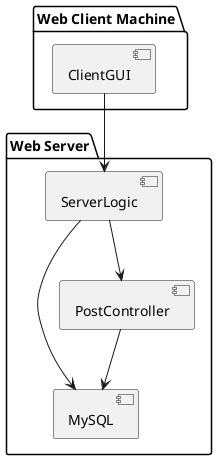 @startuml

package "Web Client Machine" {
[ClientGUI]
}

package "Web Server" {
[ServerLogic]
[MySQL]
[PostController]
}

[ClientGUI] --> [ServerLogic]
[ServerLogic] --> [PostController]
[ServerLogic] --> [MySQL]
[PostController] --> [MySQL]
@enduml